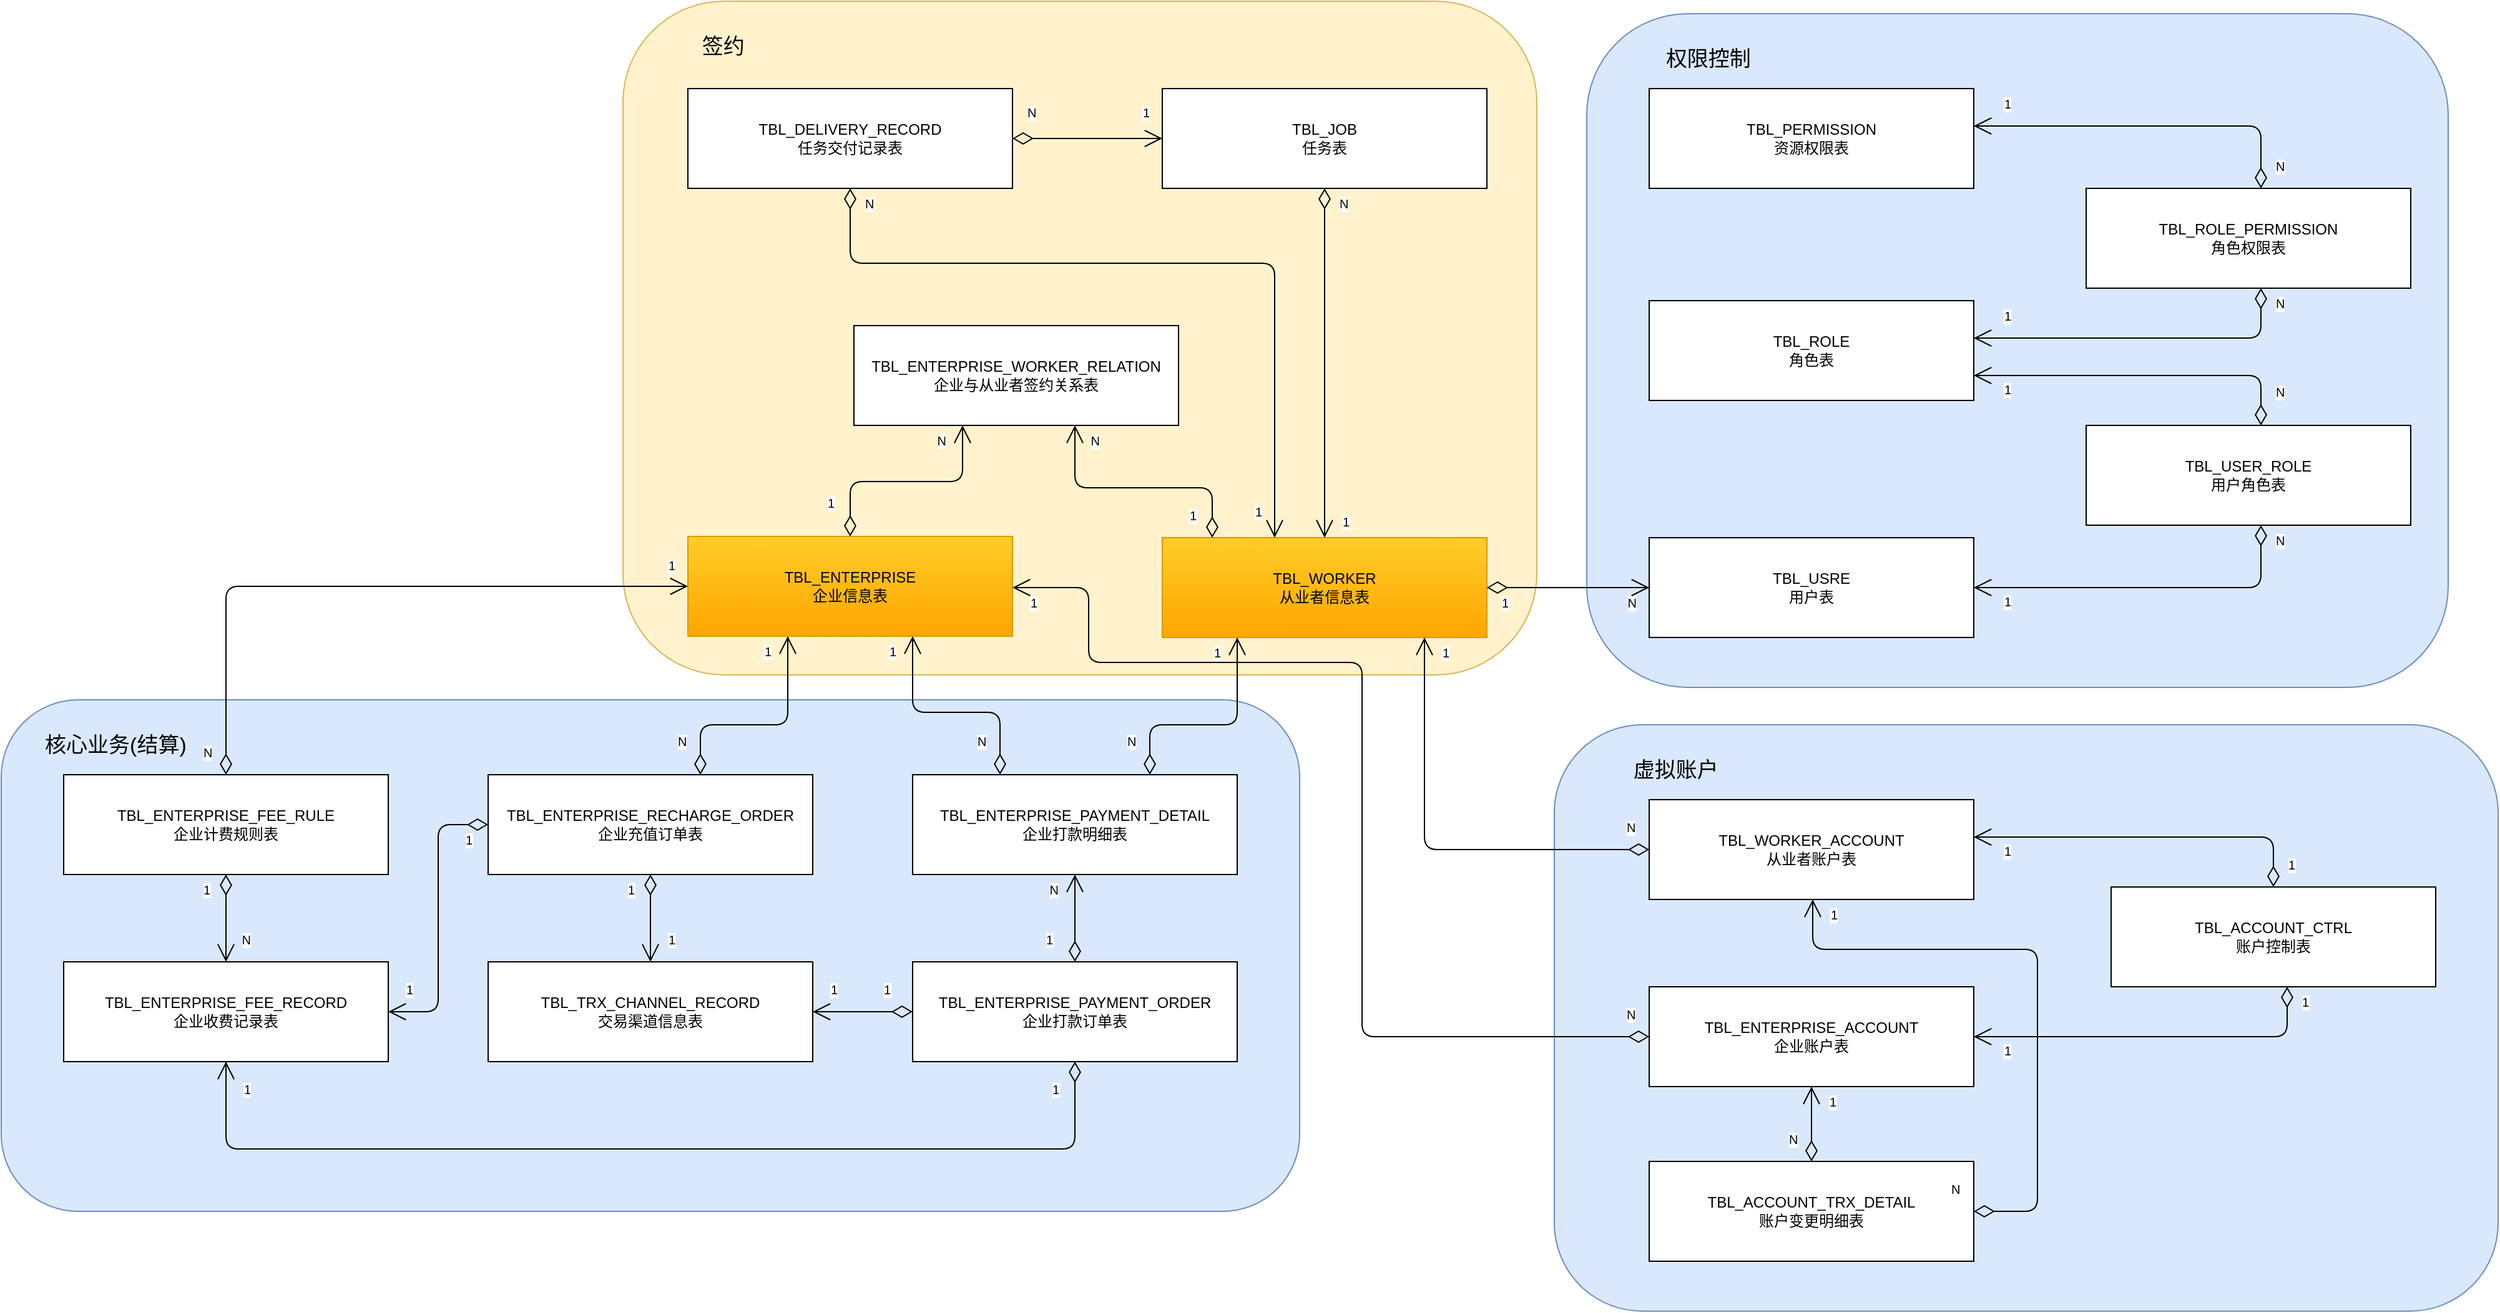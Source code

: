 <mxfile version="10.6.0" type="github"><diagram name="Page-1" id="efa7a0a1-bf9b-a30e-e6df-94a7791c09e9"><mxGraphModel dx="1984" dy="569" grid="1" gridSize="10" guides="1" tooltips="1" connect="1" arrows="1" fold="1" page="1" pageScale="1" pageWidth="826" pageHeight="1169" background="#ffffff" math="0" shadow="0"><root><mxCell id="0"/><mxCell id="1" parent="0"/><mxCell id="BnYQJz6DWknbpdv0Z_6A-231" value="&amp;nbsp; &amp;nbsp; &amp;nbsp; &amp;nbsp; &amp;nbsp; &amp;nbsp; &amp;nbsp; &amp;nbsp; &amp;nbsp; &amp;nbsp; &amp;nbsp; &amp;nbsp; &amp;nbsp; &amp;nbsp; &amp;nbsp;&lt;br style=&quot;font-size: 17px&quot;&gt;&amp;nbsp; &amp;nbsp; &amp;nbsp; &amp;nbsp; &amp;nbsp; &amp;nbsp; &amp;nbsp;权限控制&lt;br style=&quot;font-size: 17px&quot;&gt;" style="rounded=1;whiteSpace=wrap;html=1;fontSize=17;fillColor=#dae8fc;strokeColor=#6c8ebf;align=left;verticalAlign=top;" vertex="1" parent="1"><mxGeometry x="740" y="100" width="690" height="540" as="geometry"/></mxCell><mxCell id="BnYQJz6DWknbpdv0Z_6A-230" value="&amp;nbsp; &amp;nbsp; &amp;nbsp; &amp;nbsp; &amp;nbsp; &amp;nbsp; &amp;nbsp; &amp;nbsp; &amp;nbsp; &amp;nbsp; &amp;nbsp; &amp;nbsp; &amp;nbsp; &amp;nbsp; &amp;nbsp;&lt;br style=&quot;font-size: 17px&quot;&gt;&amp;nbsp; &amp;nbsp; &amp;nbsp; &amp;nbsp; &amp;nbsp; &amp;nbsp; &amp;nbsp;签约&lt;br style=&quot;font-size: 17px&quot;&gt;" style="rounded=1;whiteSpace=wrap;html=1;fontSize=17;fillColor=#fff2cc;strokeColor=#d6b656;align=left;verticalAlign=top;" vertex="1" parent="1"><mxGeometry x="-32" y="90" width="732" height="540" as="geometry"/></mxCell><mxCell id="BnYQJz6DWknbpdv0Z_6A-229" value="&amp;nbsp; &amp;nbsp; &amp;nbsp; &amp;nbsp; &amp;nbsp; &amp;nbsp; &amp;nbsp; &amp;nbsp; &amp;nbsp; &amp;nbsp; &amp;nbsp; &amp;nbsp; &amp;nbsp; &amp;nbsp; &amp;nbsp;&lt;br style=&quot;font-size: 17px&quot;&gt;&amp;nbsp; &amp;nbsp; &amp;nbsp; &amp;nbsp; &amp;nbsp; &amp;nbsp; &amp;nbsp;虚拟账户&lt;br style=&quot;font-size: 17px&quot;&gt;" style="rounded=1;whiteSpace=wrap;html=1;fontSize=17;fillColor=#dae8fc;strokeColor=#6c8ebf;align=left;verticalAlign=top;" vertex="1" parent="1"><mxGeometry x="714" y="670" width="756" height="470" as="geometry"/></mxCell><mxCell id="BnYQJz6DWknbpdv0Z_6A-228" value="&amp;nbsp; &amp;nbsp; &amp;nbsp; &amp;nbsp; &amp;nbsp; &amp;nbsp; &amp;nbsp; &amp;nbsp; &amp;nbsp; &amp;nbsp; &amp;nbsp; &amp;nbsp; &amp;nbsp; &amp;nbsp; &amp;nbsp;&lt;br style=&quot;font-size: 17px&quot;&gt;&amp;nbsp; &amp;nbsp; &amp;nbsp; &amp;nbsp;核心业务(结算)&lt;br style=&quot;font-size: 17px&quot;&gt;" style="rounded=1;whiteSpace=wrap;html=1;fontSize=17;fillColor=#dae8fc;strokeColor=#6c8ebf;align=left;verticalAlign=top;" vertex="1" parent="1"><mxGeometry x="-530" y="650" width="1040" height="410" as="geometry"/></mxCell><mxCell id="BnYQJz6DWknbpdv0Z_6A-115" value="TBL_DELIVERY_RECORD&lt;br&gt;任务交付记录表" style="rounded=0;whiteSpace=wrap;html=1;" vertex="1" parent="1"><mxGeometry x="20" y="160" width="260" height="80" as="geometry"/></mxCell><mxCell id="BnYQJz6DWknbpdv0Z_6A-122" value="TBL_JOB&lt;br&gt;任务表&lt;br&gt;" style="rounded=0;whiteSpace=wrap;html=1;" vertex="1" parent="1"><mxGeometry x="400" y="160" width="260" height="80" as="geometry"/></mxCell><mxCell id="BnYQJz6DWknbpdv0Z_6A-123" value="TBL_ENTERPRISE&lt;br&gt;企业信息表&lt;br&gt;" style="rounded=0;whiteSpace=wrap;html=1;gradientColor=#ffa500;fillColor=#ffcd28;strokeColor=#d79b00;" vertex="1" parent="1"><mxGeometry x="20" y="519" width="260" height="80" as="geometry"/></mxCell><mxCell id="BnYQJz6DWknbpdv0Z_6A-125" value="TBL_WORKER&lt;br&gt;从业者信息表&lt;br&gt;" style="rounded=0;whiteSpace=wrap;html=1;gradientColor=#ffa500;fillColor=#ffcd28;strokeColor=#d79b00;" vertex="1" parent="1"><mxGeometry x="400" y="520" width="260" height="80" as="geometry"/></mxCell><mxCell id="BnYQJz6DWknbpdv0Z_6A-126" value="TBL_ENTERPRISE_WORKER_RELATION&lt;br&gt;企业与从业者签约关系表" style="rounded=0;whiteSpace=wrap;html=1;" vertex="1" parent="1"><mxGeometry x="153" y="350" width="260" height="80" as="geometry"/></mxCell><mxCell id="BnYQJz6DWknbpdv0Z_6A-127" value="TBL_USRE&lt;br&gt;用户表&lt;br&gt;" style="rounded=0;whiteSpace=wrap;html=1;" vertex="1" parent="1"><mxGeometry x="790" y="520" width="260" height="80" as="geometry"/></mxCell><mxCell id="BnYQJz6DWknbpdv0Z_6A-128" value="TBL_ROLE&lt;br&gt;角色表&lt;br&gt;" style="rounded=0;whiteSpace=wrap;html=1;" vertex="1" parent="1"><mxGeometry x="790" y="330" width="260" height="80" as="geometry"/></mxCell><mxCell id="BnYQJz6DWknbpdv0Z_6A-129" value="TBL_PERMISSION&lt;br&gt;资源权限表&lt;br&gt;" style="rounded=0;whiteSpace=wrap;html=1;" vertex="1" parent="1"><mxGeometry x="790" y="160" width="260" height="80" as="geometry"/></mxCell><mxCell id="BnYQJz6DWknbpdv0Z_6A-131" value="TBL_USER_ROLE&lt;br&gt;用户角色表&lt;br&gt;" style="rounded=0;whiteSpace=wrap;html=1;" vertex="1" parent="1"><mxGeometry x="1140" y="430" width="260" height="80" as="geometry"/></mxCell><mxCell id="BnYQJz6DWknbpdv0Z_6A-132" value="TBL_ROLE_PERMISSION&lt;br&gt;角色权限表&lt;br&gt;" style="rounded=0;whiteSpace=wrap;html=1;" vertex="1" parent="1"><mxGeometry x="1140" y="240" width="260" height="80" as="geometry"/></mxCell><mxCell id="BnYQJz6DWknbpdv0Z_6A-133" value="TBL_ENTERPRISE_RECHARGE_ORDER&lt;br&gt;企业充值订单表" style="rounded=0;whiteSpace=wrap;html=1;" vertex="1" parent="1"><mxGeometry x="-140" y="710" width="260" height="80" as="geometry"/></mxCell><mxCell id="BnYQJz6DWknbpdv0Z_6A-134" value="TBL_ENTERPRISE_FEE_RULE&lt;br&gt;企业计费规则表&lt;br&gt;" style="rounded=0;whiteSpace=wrap;html=1;" vertex="1" parent="1"><mxGeometry x="-480" y="710" width="260" height="80" as="geometry"/></mxCell><mxCell id="BnYQJz6DWknbpdv0Z_6A-135" value="TBL_ENTERPRISE_FEE_RECORD&lt;br&gt;企业收费记录表&lt;br&gt;" style="rounded=0;whiteSpace=wrap;html=1;" vertex="1" parent="1"><mxGeometry x="-480" y="860" width="260" height="80" as="geometry"/></mxCell><mxCell id="BnYQJz6DWknbpdv0Z_6A-136" value="TBL_WORKER_ACCOUNT&lt;br&gt;从业者账户表&lt;br&gt;" style="rounded=0;whiteSpace=wrap;html=1;" vertex="1" parent="1"><mxGeometry x="790" y="730" width="260" height="80" as="geometry"/></mxCell><mxCell id="BnYQJz6DWknbpdv0Z_6A-137" value="TBL_ENTERPRISE_PAYMENT_ORDER&lt;br&gt;企业打款订单表" style="rounded=0;whiteSpace=wrap;html=1;" vertex="1" parent="1"><mxGeometry x="200" y="860" width="260" height="80" as="geometry"/></mxCell><mxCell id="BnYQJz6DWknbpdv0Z_6A-138" value="TBL_ENTERPRISE_PAYMENT_DETAIL&lt;br&gt;企业打款明细表&lt;br&gt;" style="rounded=0;whiteSpace=wrap;html=1;" vertex="1" parent="1"><mxGeometry x="200" y="710" width="260" height="80" as="geometry"/></mxCell><mxCell id="BnYQJz6DWknbpdv0Z_6A-139" value="TBL_ENTERPRISE_ACCOUNT&lt;br&gt;企业账户表&lt;br&gt;" style="rounded=0;whiteSpace=wrap;html=1;" vertex="1" parent="1"><mxGeometry x="790" y="880" width="260" height="80" as="geometry"/></mxCell><mxCell id="BnYQJz6DWknbpdv0Z_6A-140" value="TBL_ACCOUNT_CTRL&lt;br&gt;账户控制表&lt;br&gt;" style="rounded=0;whiteSpace=wrap;html=1;" vertex="1" parent="1"><mxGeometry x="1160" y="800" width="260" height="80" as="geometry"/></mxCell><mxCell id="BnYQJz6DWknbpdv0Z_6A-141" value="TBL_ACCOUNT_TRX_DETAIL&lt;br&gt;账户变更明细表" style="rounded=0;whiteSpace=wrap;html=1;" vertex="1" parent="1"><mxGeometry x="790" y="1020" width="260" height="80" as="geometry"/></mxCell><mxCell id="BnYQJz6DWknbpdv0Z_6A-143" value="" style="endArrow=open;html=1;endSize=12;startArrow=diamondThin;startSize=14;startFill=0;edgeStyle=orthogonalEdgeStyle;" edge="1" parent="1" source="BnYQJz6DWknbpdv0Z_6A-123" target="BnYQJz6DWknbpdv0Z_6A-126"><mxGeometry relative="1" as="geometry"><mxPoint x="210" y="635.5" as="sourcePoint"/><mxPoint x="370" y="635.5" as="targetPoint"/><Array as="points"><mxPoint x="150" y="475"/><mxPoint x="240" y="475"/></Array></mxGeometry></mxCell><mxCell id="BnYQJz6DWknbpdv0Z_6A-144" value="1" style="resizable=0;html=1;align=left;verticalAlign=top;labelBackgroundColor=#ffffff;fontSize=10;" connectable="0" vertex="1" parent="BnYQJz6DWknbpdv0Z_6A-143"><mxGeometry x="-1" relative="1" as="geometry"><mxPoint x="-20" y="-39" as="offset"/></mxGeometry></mxCell><mxCell id="BnYQJz6DWknbpdv0Z_6A-145" value="N" style="resizable=0;html=1;align=right;verticalAlign=top;labelBackgroundColor=#ffffff;fontSize=10;" connectable="0" vertex="1" parent="BnYQJz6DWknbpdv0Z_6A-143"><mxGeometry x="1" relative="1" as="geometry"><mxPoint x="-13" as="offset"/></mxGeometry></mxCell><mxCell id="BnYQJz6DWknbpdv0Z_6A-148" value="" style="endArrow=open;html=1;endSize=12;startArrow=diamondThin;startSize=14;startFill=0;edgeStyle=orthogonalEdgeStyle;" edge="1" parent="1" source="BnYQJz6DWknbpdv0Z_6A-125" target="BnYQJz6DWknbpdv0Z_6A-126"><mxGeometry relative="1" as="geometry"><mxPoint x="160" y="609" as="sourcePoint"/><mxPoint x="340" y="687" as="targetPoint"/><Array as="points"><mxPoint x="440" y="480"/><mxPoint x="330" y="480"/></Array></mxGeometry></mxCell><mxCell id="BnYQJz6DWknbpdv0Z_6A-149" value="1" style="resizable=0;html=1;align=left;verticalAlign=top;labelBackgroundColor=#ffffff;fontSize=10;" connectable="0" vertex="1" parent="BnYQJz6DWknbpdv0Z_6A-148"><mxGeometry x="-1" relative="1" as="geometry"><mxPoint x="-20" y="-30" as="offset"/></mxGeometry></mxCell><mxCell id="BnYQJz6DWknbpdv0Z_6A-150" value="N" style="resizable=0;html=1;align=right;verticalAlign=top;labelBackgroundColor=#ffffff;fontSize=10;" connectable="0" vertex="1" parent="BnYQJz6DWknbpdv0Z_6A-148"><mxGeometry x="1" relative="1" as="geometry"><mxPoint x="20" as="offset"/></mxGeometry></mxCell><mxCell id="BnYQJz6DWknbpdv0Z_6A-152" value="" style="endArrow=open;html=1;endSize=12;startArrow=diamondThin;startSize=14;startFill=0;edgeStyle=orthogonalEdgeStyle;exitX=0.5;exitY=1;exitDx=0;exitDy=0;" edge="1" parent="1" source="BnYQJz6DWknbpdv0Z_6A-122" target="BnYQJz6DWknbpdv0Z_6A-125"><mxGeometry relative="1" as="geometry"><mxPoint x="540" y="610" as="sourcePoint"/><mxPoint x="405" y="687" as="targetPoint"/></mxGeometry></mxCell><mxCell id="BnYQJz6DWknbpdv0Z_6A-153" value="N" style="resizable=0;html=1;align=left;verticalAlign=top;labelBackgroundColor=#ffffff;fontSize=10;" connectable="0" vertex="1" parent="BnYQJz6DWknbpdv0Z_6A-152"><mxGeometry x="-1" relative="1" as="geometry"><mxPoint x="10" as="offset"/></mxGeometry></mxCell><mxCell id="BnYQJz6DWknbpdv0Z_6A-154" value="1" style="resizable=0;html=1;align=right;verticalAlign=top;labelBackgroundColor=#ffffff;fontSize=10;" connectable="0" vertex="1" parent="BnYQJz6DWknbpdv0Z_6A-152"><mxGeometry x="1" relative="1" as="geometry"><mxPoint x="20" y="-25" as="offset"/></mxGeometry></mxCell><mxCell id="BnYQJz6DWknbpdv0Z_6A-155" value="" style="endArrow=open;html=1;endSize=12;startArrow=diamondThin;startSize=14;startFill=0;edgeStyle=orthogonalEdgeStyle;" edge="1" parent="1" source="BnYQJz6DWknbpdv0Z_6A-115" target="BnYQJz6DWknbpdv0Z_6A-122"><mxGeometry relative="1" as="geometry"><mxPoint x="540" y="453" as="sourcePoint"/><mxPoint x="410" y="400" as="targetPoint"/><Array as="points"/></mxGeometry></mxCell><mxCell id="BnYQJz6DWknbpdv0Z_6A-156" value="N" style="resizable=0;html=1;align=left;verticalAlign=top;labelBackgroundColor=#ffffff;fontSize=10;" connectable="0" vertex="1" parent="BnYQJz6DWknbpdv0Z_6A-155"><mxGeometry x="-1" relative="1" as="geometry"><mxPoint x="10" y="-33" as="offset"/></mxGeometry></mxCell><mxCell id="BnYQJz6DWknbpdv0Z_6A-157" value="1" style="resizable=0;html=1;align=right;verticalAlign=top;labelBackgroundColor=#ffffff;fontSize=10;" connectable="0" vertex="1" parent="BnYQJz6DWknbpdv0Z_6A-155"><mxGeometry x="1" relative="1" as="geometry"><mxPoint x="-10" y="-33" as="offset"/></mxGeometry></mxCell><mxCell id="BnYQJz6DWknbpdv0Z_6A-160" value="" style="endArrow=open;html=1;endSize=12;startArrow=diamondThin;startSize=14;startFill=0;edgeStyle=orthogonalEdgeStyle;exitX=0.5;exitY=1;exitDx=0;exitDy=0;" edge="1" parent="1" source="BnYQJz6DWknbpdv0Z_6A-115" target="BnYQJz6DWknbpdv0Z_6A-125"><mxGeometry relative="1" as="geometry"><mxPoint x="290" y="413" as="sourcePoint"/><mxPoint x="410" y="413" as="targetPoint"/><Array as="points"><mxPoint x="150" y="300"/><mxPoint x="490" y="300"/></Array></mxGeometry></mxCell><mxCell id="BnYQJz6DWknbpdv0Z_6A-161" value="N" style="resizable=0;html=1;align=left;verticalAlign=top;labelBackgroundColor=#ffffff;fontSize=10;" connectable="0" vertex="1" parent="BnYQJz6DWknbpdv0Z_6A-160"><mxGeometry x="-1" relative="1" as="geometry"><mxPoint x="10" as="offset"/></mxGeometry></mxCell><mxCell id="BnYQJz6DWknbpdv0Z_6A-162" value="1" style="resizable=0;html=1;align=right;verticalAlign=top;labelBackgroundColor=#ffffff;fontSize=10;" connectable="0" vertex="1" parent="BnYQJz6DWknbpdv0Z_6A-160"><mxGeometry x="1" relative="1" as="geometry"><mxPoint x="-10" y="-33" as="offset"/></mxGeometry></mxCell><mxCell id="BnYQJz6DWknbpdv0Z_6A-163" value="" style="endArrow=open;html=1;endSize=12;startArrow=diamondThin;startSize=14;startFill=0;edgeStyle=orthogonalEdgeStyle;exitX=1;exitY=0.5;exitDx=0;exitDy=0;entryX=0;entryY=0.5;entryDx=0;entryDy=0;" edge="1" parent="1" source="BnYQJz6DWknbpdv0Z_6A-125" target="BnYQJz6DWknbpdv0Z_6A-127"><mxGeometry relative="1" as="geometry"><mxPoint x="540" y="453" as="sourcePoint"/><mxPoint x="540" y="530" as="targetPoint"/></mxGeometry></mxCell><mxCell id="BnYQJz6DWknbpdv0Z_6A-164" value="1" style="resizable=0;html=1;align=left;verticalAlign=top;labelBackgroundColor=#ffffff;fontSize=10;" connectable="0" vertex="1" parent="BnYQJz6DWknbpdv0Z_6A-163"><mxGeometry x="-1" relative="1" as="geometry"><mxPoint x="10" as="offset"/></mxGeometry></mxCell><mxCell id="BnYQJz6DWknbpdv0Z_6A-165" value="N" style="resizable=0;html=1;align=right;verticalAlign=top;labelBackgroundColor=#ffffff;fontSize=10;" connectable="0" vertex="1" parent="BnYQJz6DWknbpdv0Z_6A-163"><mxGeometry x="1" relative="1" as="geometry"><mxPoint x="-10" as="offset"/></mxGeometry></mxCell><mxCell id="BnYQJz6DWknbpdv0Z_6A-166" value="" style="endArrow=open;html=1;endSize=12;startArrow=diamondThin;startSize=14;startFill=0;edgeStyle=orthogonalEdgeStyle;" edge="1" parent="1" source="BnYQJz6DWknbpdv0Z_6A-131" target="BnYQJz6DWknbpdv0Z_6A-127"><mxGeometry relative="1" as="geometry"><mxPoint x="670" y="570" as="sourcePoint"/><mxPoint x="800" y="570" as="targetPoint"/><Array as="points"><mxPoint x="1280" y="560"/></Array></mxGeometry></mxCell><mxCell id="BnYQJz6DWknbpdv0Z_6A-167" value="N" style="resizable=0;html=1;align=left;verticalAlign=top;labelBackgroundColor=#ffffff;fontSize=10;" connectable="0" vertex="1" parent="BnYQJz6DWknbpdv0Z_6A-166"><mxGeometry x="-1" relative="1" as="geometry"><mxPoint x="10" as="offset"/></mxGeometry></mxCell><mxCell id="BnYQJz6DWknbpdv0Z_6A-168" value="1" style="resizable=0;html=1;align=right;verticalAlign=top;labelBackgroundColor=#ffffff;fontSize=10;" connectable="0" vertex="1" parent="BnYQJz6DWknbpdv0Z_6A-166"><mxGeometry x="1" relative="1" as="geometry"><mxPoint x="30" y="-1" as="offset"/></mxGeometry></mxCell><mxCell id="BnYQJz6DWknbpdv0Z_6A-169" value="" style="endArrow=open;html=1;endSize=12;startArrow=diamondThin;startSize=14;startFill=0;edgeStyle=orthogonalEdgeStyle;" edge="1" parent="1" source="BnYQJz6DWknbpdv0Z_6A-131" target="BnYQJz6DWknbpdv0Z_6A-128"><mxGeometry relative="1" as="geometry"><mxPoint x="1290" y="529" as="sourcePoint"/><mxPoint x="1060" y="570" as="targetPoint"/><Array as="points"><mxPoint x="1280" y="390"/></Array></mxGeometry></mxCell><mxCell id="BnYQJz6DWknbpdv0Z_6A-170" value="N" style="resizable=0;html=1;align=left;verticalAlign=top;labelBackgroundColor=#ffffff;fontSize=10;" connectable="0" vertex="1" parent="BnYQJz6DWknbpdv0Z_6A-169"><mxGeometry x="-1" relative="1" as="geometry"><mxPoint x="10" y="-39" as="offset"/></mxGeometry></mxCell><mxCell id="BnYQJz6DWknbpdv0Z_6A-171" value="1" style="resizable=0;html=1;align=right;verticalAlign=top;labelBackgroundColor=#ffffff;fontSize=10;" connectable="0" vertex="1" parent="BnYQJz6DWknbpdv0Z_6A-169"><mxGeometry x="1" relative="1" as="geometry"><mxPoint x="30" y="-1" as="offset"/></mxGeometry></mxCell><mxCell id="BnYQJz6DWknbpdv0Z_6A-172" value="" style="endArrow=open;html=1;endSize=12;startArrow=diamondThin;startSize=14;startFill=0;edgeStyle=orthogonalEdgeStyle;" edge="1" parent="1" source="BnYQJz6DWknbpdv0Z_6A-132" target="BnYQJz6DWknbpdv0Z_6A-128"><mxGeometry relative="1" as="geometry"><mxPoint x="1290" y="440" as="sourcePoint"/><mxPoint x="1060" y="380" as="targetPoint"/><Array as="points"><mxPoint x="1280" y="360"/></Array></mxGeometry></mxCell><mxCell id="BnYQJz6DWknbpdv0Z_6A-173" value="N" style="resizable=0;html=1;align=left;verticalAlign=top;labelBackgroundColor=#ffffff;fontSize=10;" connectable="0" vertex="1" parent="BnYQJz6DWknbpdv0Z_6A-172"><mxGeometry x="-1" relative="1" as="geometry"><mxPoint x="10" as="offset"/></mxGeometry></mxCell><mxCell id="BnYQJz6DWknbpdv0Z_6A-174" value="1" style="resizable=0;html=1;align=right;verticalAlign=top;labelBackgroundColor=#ffffff;fontSize=10;" connectable="0" vertex="1" parent="BnYQJz6DWknbpdv0Z_6A-172"><mxGeometry x="1" relative="1" as="geometry"><mxPoint x="30" y="-30" as="offset"/></mxGeometry></mxCell><mxCell id="BnYQJz6DWknbpdv0Z_6A-175" value="" style="endArrow=open;html=1;endSize=12;startArrow=diamondThin;startSize=14;startFill=0;edgeStyle=orthogonalEdgeStyle;" edge="1" parent="1" source="BnYQJz6DWknbpdv0Z_6A-132" target="BnYQJz6DWknbpdv0Z_6A-129"><mxGeometry relative="1" as="geometry"><mxPoint x="1290" y="330" as="sourcePoint"/><mxPoint x="1060" y="370" as="targetPoint"/><Array as="points"><mxPoint x="1280" y="190"/></Array></mxGeometry></mxCell><mxCell id="BnYQJz6DWknbpdv0Z_6A-176" value="N" style="resizable=0;html=1;align=left;verticalAlign=top;labelBackgroundColor=#ffffff;fontSize=10;" connectable="0" vertex="1" parent="BnYQJz6DWknbpdv0Z_6A-175"><mxGeometry x="-1" relative="1" as="geometry"><mxPoint x="10" y="-30" as="offset"/></mxGeometry></mxCell><mxCell id="BnYQJz6DWknbpdv0Z_6A-177" value="1" style="resizable=0;html=1;align=right;verticalAlign=top;labelBackgroundColor=#ffffff;fontSize=10;" connectable="0" vertex="1" parent="BnYQJz6DWknbpdv0Z_6A-175"><mxGeometry x="1" relative="1" as="geometry"><mxPoint x="30" y="-30" as="offset"/></mxGeometry></mxCell><mxCell id="BnYQJz6DWknbpdv0Z_6A-178" value="" style="endArrow=open;html=1;endSize=12;startArrow=diamondThin;startSize=14;startFill=0;edgeStyle=orthogonalEdgeStyle;" edge="1" parent="1" source="BnYQJz6DWknbpdv0Z_6A-138" target="BnYQJz6DWknbpdv0Z_6A-123"><mxGeometry relative="1" as="geometry"><mxPoint x="340" y="680" as="sourcePoint"/><mxPoint x="250" y="440" as="targetPoint"/><Array as="points"><mxPoint x="270" y="660"/><mxPoint x="200" y="660"/></Array></mxGeometry></mxCell><mxCell id="BnYQJz6DWknbpdv0Z_6A-179" value="N" style="resizable=0;html=1;align=left;verticalAlign=top;labelBackgroundColor=#ffffff;fontSize=10;" connectable="0" vertex="1" parent="BnYQJz6DWknbpdv0Z_6A-178"><mxGeometry x="-1" relative="1" as="geometry"><mxPoint x="-20" y="-39" as="offset"/></mxGeometry></mxCell><mxCell id="BnYQJz6DWknbpdv0Z_6A-180" value="1" style="resizable=0;html=1;align=right;verticalAlign=top;labelBackgroundColor=#ffffff;fontSize=10;" connectable="0" vertex="1" parent="BnYQJz6DWknbpdv0Z_6A-178"><mxGeometry x="1" relative="1" as="geometry"><mxPoint x="-13" as="offset"/></mxGeometry></mxCell><mxCell id="BnYQJz6DWknbpdv0Z_6A-181" value="" style="endArrow=open;html=1;endSize=12;startArrow=diamondThin;startSize=14;startFill=0;edgeStyle=orthogonalEdgeStyle;" edge="1" parent="1" source="BnYQJz6DWknbpdv0Z_6A-138" target="BnYQJz6DWknbpdv0Z_6A-125"><mxGeometry relative="1" as="geometry"><mxPoint x="300" y="720" as="sourcePoint"/><mxPoint x="160" y="609" as="targetPoint"/><Array as="points"><mxPoint x="390" y="670"/><mxPoint x="460" y="670"/></Array></mxGeometry></mxCell><mxCell id="BnYQJz6DWknbpdv0Z_6A-182" value="N" style="resizable=0;html=1;align=left;verticalAlign=top;labelBackgroundColor=#ffffff;fontSize=10;" connectable="0" vertex="1" parent="BnYQJz6DWknbpdv0Z_6A-181"><mxGeometry x="-1" relative="1" as="geometry"><mxPoint x="-20" y="-39" as="offset"/></mxGeometry></mxCell><mxCell id="BnYQJz6DWknbpdv0Z_6A-183" value="1" style="resizable=0;html=1;align=right;verticalAlign=top;labelBackgroundColor=#ffffff;fontSize=10;" connectable="0" vertex="1" parent="BnYQJz6DWknbpdv0Z_6A-181"><mxGeometry x="1" relative="1" as="geometry"><mxPoint x="-13" as="offset"/></mxGeometry></mxCell><mxCell id="BnYQJz6DWknbpdv0Z_6A-184" value="" style="endArrow=open;html=1;endSize=12;startArrow=diamondThin;startSize=14;startFill=0;edgeStyle=orthogonalEdgeStyle;" edge="1" parent="1" source="BnYQJz6DWknbpdv0Z_6A-133" target="BnYQJz6DWknbpdv0Z_6A-123"><mxGeometry relative="1" as="geometry"><mxPoint x="280" y="720" as="sourcePoint"/><mxPoint x="210" y="609" as="targetPoint"/><Array as="points"><mxPoint x="30" y="670"/><mxPoint x="100" y="670"/></Array></mxGeometry></mxCell><mxCell id="BnYQJz6DWknbpdv0Z_6A-185" value="N" style="resizable=0;html=1;align=left;verticalAlign=top;labelBackgroundColor=#ffffff;fontSize=10;" connectable="0" vertex="1" parent="BnYQJz6DWknbpdv0Z_6A-184"><mxGeometry x="-1" relative="1" as="geometry"><mxPoint x="-20" y="-39" as="offset"/></mxGeometry></mxCell><mxCell id="BnYQJz6DWknbpdv0Z_6A-186" value="1" style="resizable=0;html=1;align=right;verticalAlign=top;labelBackgroundColor=#ffffff;fontSize=10;" connectable="0" vertex="1" parent="BnYQJz6DWknbpdv0Z_6A-184"><mxGeometry x="1" relative="1" as="geometry"><mxPoint x="-13" as="offset"/></mxGeometry></mxCell><mxCell id="BnYQJz6DWknbpdv0Z_6A-187" value="" style="endArrow=open;html=1;endSize=12;startArrow=diamondThin;startSize=14;startFill=0;edgeStyle=orthogonalEdgeStyle;" edge="1" parent="1" source="BnYQJz6DWknbpdv0Z_6A-137" target="BnYQJz6DWknbpdv0Z_6A-138"><mxGeometry relative="1" as="geometry"><mxPoint x="280" y="720" as="sourcePoint"/><mxPoint x="210" y="609" as="targetPoint"/><Array as="points"/></mxGeometry></mxCell><mxCell id="BnYQJz6DWknbpdv0Z_6A-188" value="1" style="resizable=0;html=1;align=left;verticalAlign=top;labelBackgroundColor=#ffffff;fontSize=10;" connectable="0" vertex="1" parent="BnYQJz6DWknbpdv0Z_6A-187"><mxGeometry x="-1" relative="1" as="geometry"><mxPoint x="-25" y="-30" as="offset"/></mxGeometry></mxCell><mxCell id="BnYQJz6DWknbpdv0Z_6A-189" value="N" style="resizable=0;html=1;align=right;verticalAlign=top;labelBackgroundColor=#ffffff;fontSize=10;" connectable="0" vertex="1" parent="BnYQJz6DWknbpdv0Z_6A-187"><mxGeometry x="1" relative="1" as="geometry"><mxPoint x="-13" as="offset"/></mxGeometry></mxCell><mxCell id="BnYQJz6DWknbpdv0Z_6A-191" value="TBL_TRX_CHANNEL_RECORD&lt;br&gt;交易渠道信息表&lt;br&gt;" style="rounded=0;whiteSpace=wrap;html=1;" vertex="1" parent="1"><mxGeometry x="-140" y="860" width="260" height="80" as="geometry"/></mxCell><mxCell id="BnYQJz6DWknbpdv0Z_6A-192" value="" style="endArrow=open;html=1;endSize=12;startArrow=diamondThin;startSize=14;startFill=0;edgeStyle=orthogonalEdgeStyle;" edge="1" parent="1" source="BnYQJz6DWknbpdv0Z_6A-137" target="BnYQJz6DWknbpdv0Z_6A-191"><mxGeometry relative="1" as="geometry"><mxPoint x="340" y="870" as="sourcePoint"/><mxPoint x="340" y="800" as="targetPoint"/><Array as="points"/></mxGeometry></mxCell><mxCell id="BnYQJz6DWknbpdv0Z_6A-193" value="1" style="resizable=0;html=1;align=left;verticalAlign=top;labelBackgroundColor=#ffffff;fontSize=10;" connectable="0" vertex="1" parent="BnYQJz6DWknbpdv0Z_6A-192"><mxGeometry x="-1" relative="1" as="geometry"><mxPoint x="-25" y="-30" as="offset"/></mxGeometry></mxCell><mxCell id="BnYQJz6DWknbpdv0Z_6A-194" value="1" style="resizable=0;html=1;align=right;verticalAlign=top;labelBackgroundColor=#ffffff;fontSize=10;" connectable="0" vertex="1" parent="BnYQJz6DWknbpdv0Z_6A-192"><mxGeometry x="1" relative="1" as="geometry"><mxPoint x="20" y="-30" as="offset"/></mxGeometry></mxCell><mxCell id="BnYQJz6DWknbpdv0Z_6A-195" value="" style="endArrow=open;html=1;endSize=12;startArrow=diamondThin;startSize=14;startFill=0;edgeStyle=orthogonalEdgeStyle;exitX=0.5;exitY=1;exitDx=0;exitDy=0;" edge="1" parent="1" source="BnYQJz6DWknbpdv0Z_6A-133" target="BnYQJz6DWknbpdv0Z_6A-191"><mxGeometry relative="1" as="geometry"><mxPoint x="210" y="910" as="sourcePoint"/><mxPoint x="130" y="910" as="targetPoint"/><Array as="points"/></mxGeometry></mxCell><mxCell id="BnYQJz6DWknbpdv0Z_6A-196" value="1" style="resizable=0;html=1;align=left;verticalAlign=top;labelBackgroundColor=#ffffff;fontSize=10;" connectable="0" vertex="1" parent="BnYQJz6DWknbpdv0Z_6A-195"><mxGeometry x="-1" relative="1" as="geometry"><mxPoint x="-20" as="offset"/></mxGeometry></mxCell><mxCell id="BnYQJz6DWknbpdv0Z_6A-197" value="1" style="resizable=0;html=1;align=right;verticalAlign=top;labelBackgroundColor=#ffffff;fontSize=10;" connectable="0" vertex="1" parent="BnYQJz6DWknbpdv0Z_6A-195"><mxGeometry x="1" relative="1" as="geometry"><mxPoint x="20" y="-30" as="offset"/></mxGeometry></mxCell><mxCell id="BnYQJz6DWknbpdv0Z_6A-198" value="" style="endArrow=open;html=1;endSize=12;startArrow=diamondThin;startSize=14;startFill=0;edgeStyle=orthogonalEdgeStyle;" edge="1" parent="1" source="BnYQJz6DWknbpdv0Z_6A-137" target="BnYQJz6DWknbpdv0Z_6A-135"><mxGeometry relative="1" as="geometry"><mxPoint x="210" y="910" as="sourcePoint"/><mxPoint x="130" y="910" as="targetPoint"/><Array as="points"><mxPoint x="330" y="1010"/><mxPoint x="-350" y="1010"/></Array></mxGeometry></mxCell><mxCell id="BnYQJz6DWknbpdv0Z_6A-199" value="1" style="resizable=0;html=1;align=left;verticalAlign=top;labelBackgroundColor=#ffffff;fontSize=10;" connectable="0" vertex="1" parent="BnYQJz6DWknbpdv0Z_6A-198"><mxGeometry x="-1" relative="1" as="geometry"><mxPoint x="-20" y="10" as="offset"/></mxGeometry></mxCell><mxCell id="BnYQJz6DWknbpdv0Z_6A-200" value="1" style="resizable=0;html=1;align=right;verticalAlign=top;labelBackgroundColor=#ffffff;fontSize=10;" connectable="0" vertex="1" parent="BnYQJz6DWknbpdv0Z_6A-198"><mxGeometry x="1" relative="1" as="geometry"><mxPoint x="20" y="10" as="offset"/></mxGeometry></mxCell><mxCell id="BnYQJz6DWknbpdv0Z_6A-201" value="" style="endArrow=open;html=1;endSize=12;startArrow=diamondThin;startSize=14;startFill=0;edgeStyle=orthogonalEdgeStyle;" edge="1" parent="1" source="BnYQJz6DWknbpdv0Z_6A-134" target="BnYQJz6DWknbpdv0Z_6A-135"><mxGeometry relative="1" as="geometry"><mxPoint y="800" as="sourcePoint"/><mxPoint y="870" as="targetPoint"/><Array as="points"/></mxGeometry></mxCell><mxCell id="BnYQJz6DWknbpdv0Z_6A-202" value="1" style="resizable=0;html=1;align=left;verticalAlign=top;labelBackgroundColor=#ffffff;fontSize=10;" connectable="0" vertex="1" parent="BnYQJz6DWknbpdv0Z_6A-201"><mxGeometry x="-1" relative="1" as="geometry"><mxPoint x="-20" as="offset"/></mxGeometry></mxCell><mxCell id="BnYQJz6DWknbpdv0Z_6A-203" value="N" style="resizable=0;html=1;align=right;verticalAlign=top;labelBackgroundColor=#ffffff;fontSize=10;" connectable="0" vertex="1" parent="BnYQJz6DWknbpdv0Z_6A-201"><mxGeometry x="1" relative="1" as="geometry"><mxPoint x="20" y="-30" as="offset"/></mxGeometry></mxCell><mxCell id="BnYQJz6DWknbpdv0Z_6A-204" value="" style="endArrow=open;html=1;endSize=12;startArrow=diamondThin;startSize=14;startFill=0;edgeStyle=orthogonalEdgeStyle;" edge="1" parent="1" source="BnYQJz6DWknbpdv0Z_6A-134" target="BnYQJz6DWknbpdv0Z_6A-123"><mxGeometry relative="1" as="geometry"><mxPoint x="-340" y="800" as="sourcePoint"/><mxPoint x="-20" y="640" as="targetPoint"/><Array as="points"><mxPoint x="-350" y="559"/></Array></mxGeometry></mxCell><mxCell id="BnYQJz6DWknbpdv0Z_6A-205" value="N" style="resizable=0;html=1;align=left;verticalAlign=top;labelBackgroundColor=#ffffff;fontSize=10;" connectable="0" vertex="1" parent="BnYQJz6DWknbpdv0Z_6A-204"><mxGeometry x="-1" relative="1" as="geometry"><mxPoint x="-20" y="-30" as="offset"/></mxGeometry></mxCell><mxCell id="BnYQJz6DWknbpdv0Z_6A-206" value="1" style="resizable=0;html=1;align=right;verticalAlign=top;labelBackgroundColor=#ffffff;fontSize=10;" connectable="0" vertex="1" parent="BnYQJz6DWknbpdv0Z_6A-204"><mxGeometry x="1" relative="1" as="geometry"><mxPoint x="-10" y="-29" as="offset"/></mxGeometry></mxCell><mxCell id="BnYQJz6DWknbpdv0Z_6A-207" value="" style="endArrow=open;html=1;endSize=12;startArrow=diamondThin;startSize=14;startFill=0;edgeStyle=orthogonalEdgeStyle;" edge="1" parent="1" source="BnYQJz6DWknbpdv0Z_6A-133" target="BnYQJz6DWknbpdv0Z_6A-135"><mxGeometry relative="1" as="geometry"><mxPoint y="800" as="sourcePoint"/><mxPoint y="870" as="targetPoint"/><Array as="points"><mxPoint x="-180" y="750"/><mxPoint x="-180" y="900"/></Array></mxGeometry></mxCell><mxCell id="BnYQJz6DWknbpdv0Z_6A-208" value="1" style="resizable=0;html=1;align=left;verticalAlign=top;labelBackgroundColor=#ffffff;fontSize=10;" connectable="0" vertex="1" parent="BnYQJz6DWknbpdv0Z_6A-207"><mxGeometry x="-1" relative="1" as="geometry"><mxPoint x="-20" as="offset"/></mxGeometry></mxCell><mxCell id="BnYQJz6DWknbpdv0Z_6A-209" value="1" style="resizable=0;html=1;align=right;verticalAlign=top;labelBackgroundColor=#ffffff;fontSize=10;" connectable="0" vertex="1" parent="BnYQJz6DWknbpdv0Z_6A-207"><mxGeometry x="1" relative="1" as="geometry"><mxPoint x="20" y="-30" as="offset"/></mxGeometry></mxCell><mxCell id="BnYQJz6DWknbpdv0Z_6A-210" value="" style="endArrow=open;html=1;endSize=12;startArrow=diamondThin;startSize=14;startFill=0;edgeStyle=orthogonalEdgeStyle;" edge="1" parent="1" source="BnYQJz6DWknbpdv0Z_6A-140" target="BnYQJz6DWknbpdv0Z_6A-136"><mxGeometry relative="1" as="geometry"><mxPoint x="1290.667" y="520" as="sourcePoint"/><mxPoint x="1060" y="569.667" as="targetPoint"/><Array as="points"><mxPoint x="1290" y="760"/></Array></mxGeometry></mxCell><mxCell id="BnYQJz6DWknbpdv0Z_6A-211" value="1" style="resizable=0;html=1;align=left;verticalAlign=top;labelBackgroundColor=#ffffff;fontSize=10;" connectable="0" vertex="1" parent="BnYQJz6DWknbpdv0Z_6A-210"><mxGeometry x="-1" relative="1" as="geometry"><mxPoint x="10" y="-30" as="offset"/></mxGeometry></mxCell><mxCell id="BnYQJz6DWknbpdv0Z_6A-212" value="1" style="resizable=0;html=1;align=right;verticalAlign=top;labelBackgroundColor=#ffffff;fontSize=10;" connectable="0" vertex="1" parent="BnYQJz6DWknbpdv0Z_6A-210"><mxGeometry x="1" relative="1" as="geometry"><mxPoint x="30" y="-1" as="offset"/></mxGeometry></mxCell><mxCell id="BnYQJz6DWknbpdv0Z_6A-213" value="" style="endArrow=open;html=1;endSize=12;startArrow=diamondThin;startSize=14;startFill=0;edgeStyle=orthogonalEdgeStyle;" edge="1" parent="1" source="BnYQJz6DWknbpdv0Z_6A-140" target="BnYQJz6DWknbpdv0Z_6A-139"><mxGeometry relative="1" as="geometry"><mxPoint x="1300" y="810" as="sourcePoint"/><mxPoint x="1060" y="769.667" as="targetPoint"/><Array as="points"><mxPoint x="1301" y="920"/></Array></mxGeometry></mxCell><mxCell id="BnYQJz6DWknbpdv0Z_6A-214" value="1" style="resizable=0;html=1;align=left;verticalAlign=top;labelBackgroundColor=#ffffff;fontSize=10;" connectable="0" vertex="1" parent="BnYQJz6DWknbpdv0Z_6A-213"><mxGeometry x="-1" relative="1" as="geometry"><mxPoint x="9.5" as="offset"/></mxGeometry></mxCell><mxCell id="BnYQJz6DWknbpdv0Z_6A-215" value="1" style="resizable=0;html=1;align=right;verticalAlign=top;labelBackgroundColor=#ffffff;fontSize=10;" connectable="0" vertex="1" parent="BnYQJz6DWknbpdv0Z_6A-213"><mxGeometry x="1" relative="1" as="geometry"><mxPoint x="30" y="-1" as="offset"/></mxGeometry></mxCell><mxCell id="BnYQJz6DWknbpdv0Z_6A-216" value="" style="endArrow=open;html=1;endSize=12;startArrow=diamondThin;startSize=14;startFill=0;edgeStyle=orthogonalEdgeStyle;" edge="1" parent="1" source="BnYQJz6DWknbpdv0Z_6A-141" target="BnYQJz6DWknbpdv0Z_6A-139"><mxGeometry relative="1" as="geometry"><mxPoint x="1310.667" y="890" as="sourcePoint"/><mxPoint x="1060" y="929.667" as="targetPoint"/><Array as="points"/></mxGeometry></mxCell><mxCell id="BnYQJz6DWknbpdv0Z_6A-217" value="N" style="resizable=0;html=1;align=left;verticalAlign=top;labelBackgroundColor=#ffffff;fontSize=10;" connectable="0" vertex="1" parent="BnYQJz6DWknbpdv0Z_6A-216"><mxGeometry x="-1" relative="1" as="geometry"><mxPoint x="-20" y="-30" as="offset"/></mxGeometry></mxCell><mxCell id="BnYQJz6DWknbpdv0Z_6A-218" value="1" style="resizable=0;html=1;align=right;verticalAlign=top;labelBackgroundColor=#ffffff;fontSize=10;" connectable="0" vertex="1" parent="BnYQJz6DWknbpdv0Z_6A-216"><mxGeometry x="1" relative="1" as="geometry"><mxPoint x="20" as="offset"/></mxGeometry></mxCell><mxCell id="BnYQJz6DWknbpdv0Z_6A-219" value="" style="endArrow=open;html=1;endSize=12;startArrow=diamondThin;startSize=14;startFill=0;edgeStyle=orthogonalEdgeStyle;" edge="1" parent="1" source="BnYQJz6DWknbpdv0Z_6A-141" target="BnYQJz6DWknbpdv0Z_6A-136"><mxGeometry relative="1" as="geometry"><mxPoint x="930" y="1030" as="sourcePoint"/><mxPoint x="930" y="970" as="targetPoint"/><Array as="points"><mxPoint x="1101" y="1060"/><mxPoint x="1101" y="850"/><mxPoint x="921" y="850"/></Array></mxGeometry></mxCell><mxCell id="BnYQJz6DWknbpdv0Z_6A-220" value="N" style="resizable=0;html=1;align=left;verticalAlign=top;labelBackgroundColor=#ffffff;fontSize=10;" connectable="0" vertex="1" parent="BnYQJz6DWknbpdv0Z_6A-219"><mxGeometry x="-1" relative="1" as="geometry"><mxPoint x="-20" y="-30" as="offset"/></mxGeometry></mxCell><mxCell id="BnYQJz6DWknbpdv0Z_6A-221" value="1" style="resizable=0;html=1;align=right;verticalAlign=top;labelBackgroundColor=#ffffff;fontSize=10;" connectable="0" vertex="1" parent="BnYQJz6DWknbpdv0Z_6A-219"><mxGeometry x="1" relative="1" as="geometry"><mxPoint x="20" as="offset"/></mxGeometry></mxCell><mxCell id="BnYQJz6DWknbpdv0Z_6A-222" value="" style="endArrow=open;html=1;endSize=12;startArrow=diamondThin;startSize=14;startFill=0;edgeStyle=orthogonalEdgeStyle;" edge="1" parent="1" source="BnYQJz6DWknbpdv0Z_6A-136" target="BnYQJz6DWknbpdv0Z_6A-125"><mxGeometry relative="1" as="geometry"><mxPoint x="930" y="1030" as="sourcePoint"/><mxPoint x="930" y="970" as="targetPoint"/><Array as="points"><mxPoint x="610" y="770"/></Array></mxGeometry></mxCell><mxCell id="BnYQJz6DWknbpdv0Z_6A-223" value="N" style="resizable=0;html=1;align=left;verticalAlign=top;labelBackgroundColor=#ffffff;fontSize=10;" connectable="0" vertex="1" parent="BnYQJz6DWknbpdv0Z_6A-222"><mxGeometry x="-1" relative="1" as="geometry"><mxPoint x="-20" y="-30" as="offset"/></mxGeometry></mxCell><mxCell id="BnYQJz6DWknbpdv0Z_6A-224" value="1" style="resizable=0;html=1;align=right;verticalAlign=top;labelBackgroundColor=#ffffff;fontSize=10;" connectable="0" vertex="1" parent="BnYQJz6DWknbpdv0Z_6A-222"><mxGeometry x="1" relative="1" as="geometry"><mxPoint x="20" as="offset"/></mxGeometry></mxCell><mxCell id="BnYQJz6DWknbpdv0Z_6A-225" value="" style="endArrow=open;html=1;endSize=12;startArrow=diamondThin;startSize=14;startFill=0;edgeStyle=orthogonalEdgeStyle;" edge="1" parent="1" source="BnYQJz6DWknbpdv0Z_6A-139" target="BnYQJz6DWknbpdv0Z_6A-123"><mxGeometry relative="1" as="geometry"><mxPoint x="800" y="780.333" as="sourcePoint"/><mxPoint x="620" y="610" as="targetPoint"/><Array as="points"><mxPoint x="560" y="920"/><mxPoint x="560" y="620"/><mxPoint x="341" y="620"/><mxPoint x="341" y="560"/></Array></mxGeometry></mxCell><mxCell id="BnYQJz6DWknbpdv0Z_6A-226" value="N" style="resizable=0;html=1;align=left;verticalAlign=top;labelBackgroundColor=#ffffff;fontSize=10;" connectable="0" vertex="1" parent="BnYQJz6DWknbpdv0Z_6A-225"><mxGeometry x="-1" relative="1" as="geometry"><mxPoint x="-20" y="-30" as="offset"/></mxGeometry></mxCell><mxCell id="BnYQJz6DWknbpdv0Z_6A-227" value="1" style="resizable=0;html=1;align=right;verticalAlign=top;labelBackgroundColor=#ffffff;fontSize=10;" connectable="0" vertex="1" parent="BnYQJz6DWknbpdv0Z_6A-225"><mxGeometry x="1" relative="1" as="geometry"><mxPoint x="20" as="offset"/></mxGeometry></mxCell></root></mxGraphModel></diagram></mxfile>